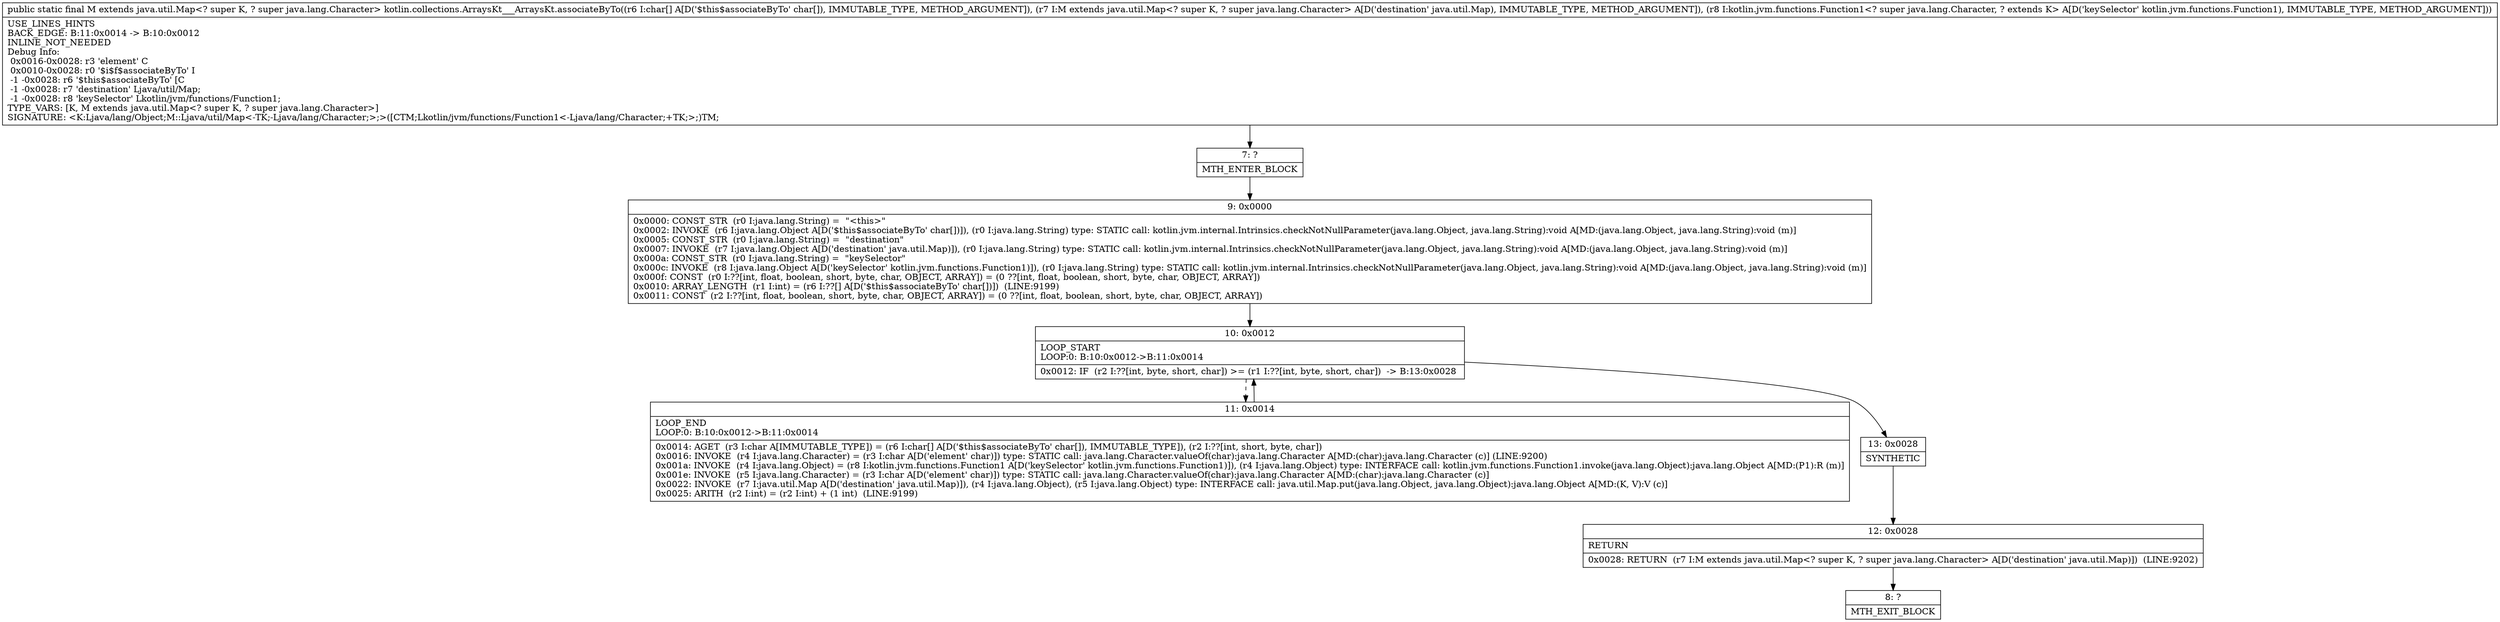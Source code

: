 digraph "CFG forkotlin.collections.ArraysKt___ArraysKt.associateByTo([CLjava\/util\/Map;Lkotlin\/jvm\/functions\/Function1;)Ljava\/util\/Map;" {
Node_7 [shape=record,label="{7\:\ ?|MTH_ENTER_BLOCK\l}"];
Node_9 [shape=record,label="{9\:\ 0x0000|0x0000: CONST_STR  (r0 I:java.lang.String) =  \"\<this\>\" \l0x0002: INVOKE  (r6 I:java.lang.Object A[D('$this$associateByTo' char[])]), (r0 I:java.lang.String) type: STATIC call: kotlin.jvm.internal.Intrinsics.checkNotNullParameter(java.lang.Object, java.lang.String):void A[MD:(java.lang.Object, java.lang.String):void (m)]\l0x0005: CONST_STR  (r0 I:java.lang.String) =  \"destination\" \l0x0007: INVOKE  (r7 I:java.lang.Object A[D('destination' java.util.Map)]), (r0 I:java.lang.String) type: STATIC call: kotlin.jvm.internal.Intrinsics.checkNotNullParameter(java.lang.Object, java.lang.String):void A[MD:(java.lang.Object, java.lang.String):void (m)]\l0x000a: CONST_STR  (r0 I:java.lang.String) =  \"keySelector\" \l0x000c: INVOKE  (r8 I:java.lang.Object A[D('keySelector' kotlin.jvm.functions.Function1)]), (r0 I:java.lang.String) type: STATIC call: kotlin.jvm.internal.Intrinsics.checkNotNullParameter(java.lang.Object, java.lang.String):void A[MD:(java.lang.Object, java.lang.String):void (m)]\l0x000f: CONST  (r0 I:??[int, float, boolean, short, byte, char, OBJECT, ARRAY]) = (0 ??[int, float, boolean, short, byte, char, OBJECT, ARRAY]) \l0x0010: ARRAY_LENGTH  (r1 I:int) = (r6 I:??[] A[D('$this$associateByTo' char[])])  (LINE:9199)\l0x0011: CONST  (r2 I:??[int, float, boolean, short, byte, char, OBJECT, ARRAY]) = (0 ??[int, float, boolean, short, byte, char, OBJECT, ARRAY]) \l}"];
Node_10 [shape=record,label="{10\:\ 0x0012|LOOP_START\lLOOP:0: B:10:0x0012\-\>B:11:0x0014\l|0x0012: IF  (r2 I:??[int, byte, short, char]) \>= (r1 I:??[int, byte, short, char])  \-\> B:13:0x0028 \l}"];
Node_11 [shape=record,label="{11\:\ 0x0014|LOOP_END\lLOOP:0: B:10:0x0012\-\>B:11:0x0014\l|0x0014: AGET  (r3 I:char A[IMMUTABLE_TYPE]) = (r6 I:char[] A[D('$this$associateByTo' char[]), IMMUTABLE_TYPE]), (r2 I:??[int, short, byte, char]) \l0x0016: INVOKE  (r4 I:java.lang.Character) = (r3 I:char A[D('element' char)]) type: STATIC call: java.lang.Character.valueOf(char):java.lang.Character A[MD:(char):java.lang.Character (c)] (LINE:9200)\l0x001a: INVOKE  (r4 I:java.lang.Object) = (r8 I:kotlin.jvm.functions.Function1 A[D('keySelector' kotlin.jvm.functions.Function1)]), (r4 I:java.lang.Object) type: INTERFACE call: kotlin.jvm.functions.Function1.invoke(java.lang.Object):java.lang.Object A[MD:(P1):R (m)]\l0x001e: INVOKE  (r5 I:java.lang.Character) = (r3 I:char A[D('element' char)]) type: STATIC call: java.lang.Character.valueOf(char):java.lang.Character A[MD:(char):java.lang.Character (c)]\l0x0022: INVOKE  (r7 I:java.util.Map A[D('destination' java.util.Map)]), (r4 I:java.lang.Object), (r5 I:java.lang.Object) type: INTERFACE call: java.util.Map.put(java.lang.Object, java.lang.Object):java.lang.Object A[MD:(K, V):V (c)]\l0x0025: ARITH  (r2 I:int) = (r2 I:int) + (1 int)  (LINE:9199)\l}"];
Node_13 [shape=record,label="{13\:\ 0x0028|SYNTHETIC\l}"];
Node_12 [shape=record,label="{12\:\ 0x0028|RETURN\l|0x0028: RETURN  (r7 I:M extends java.util.Map\<? super K, ? super java.lang.Character\> A[D('destination' java.util.Map)])  (LINE:9202)\l}"];
Node_8 [shape=record,label="{8\:\ ?|MTH_EXIT_BLOCK\l}"];
MethodNode[shape=record,label="{public static final M extends java.util.Map\<? super K, ? super java.lang.Character\> kotlin.collections.ArraysKt___ArraysKt.associateByTo((r6 I:char[] A[D('$this$associateByTo' char[]), IMMUTABLE_TYPE, METHOD_ARGUMENT]), (r7 I:M extends java.util.Map\<? super K, ? super java.lang.Character\> A[D('destination' java.util.Map), IMMUTABLE_TYPE, METHOD_ARGUMENT]), (r8 I:kotlin.jvm.functions.Function1\<? super java.lang.Character, ? extends K\> A[D('keySelector' kotlin.jvm.functions.Function1), IMMUTABLE_TYPE, METHOD_ARGUMENT]))  | USE_LINES_HINTS\lBACK_EDGE: B:11:0x0014 \-\> B:10:0x0012\lINLINE_NOT_NEEDED\lDebug Info:\l  0x0016\-0x0028: r3 'element' C\l  0x0010\-0x0028: r0 '$i$f$associateByTo' I\l  \-1 \-0x0028: r6 '$this$associateByTo' [C\l  \-1 \-0x0028: r7 'destination' Ljava\/util\/Map;\l  \-1 \-0x0028: r8 'keySelector' Lkotlin\/jvm\/functions\/Function1;\lTYPE_VARS: [K, M extends java.util.Map\<? super K, ? super java.lang.Character\>]\lSIGNATURE: \<K:Ljava\/lang\/Object;M::Ljava\/util\/Map\<\-TK;\-Ljava\/lang\/Character;\>;\>([CTM;Lkotlin\/jvm\/functions\/Function1\<\-Ljava\/lang\/Character;+TK;\>;)TM;\l}"];
MethodNode -> Node_7;Node_7 -> Node_9;
Node_9 -> Node_10;
Node_10 -> Node_11[style=dashed];
Node_10 -> Node_13;
Node_11 -> Node_10;
Node_13 -> Node_12;
Node_12 -> Node_8;
}

